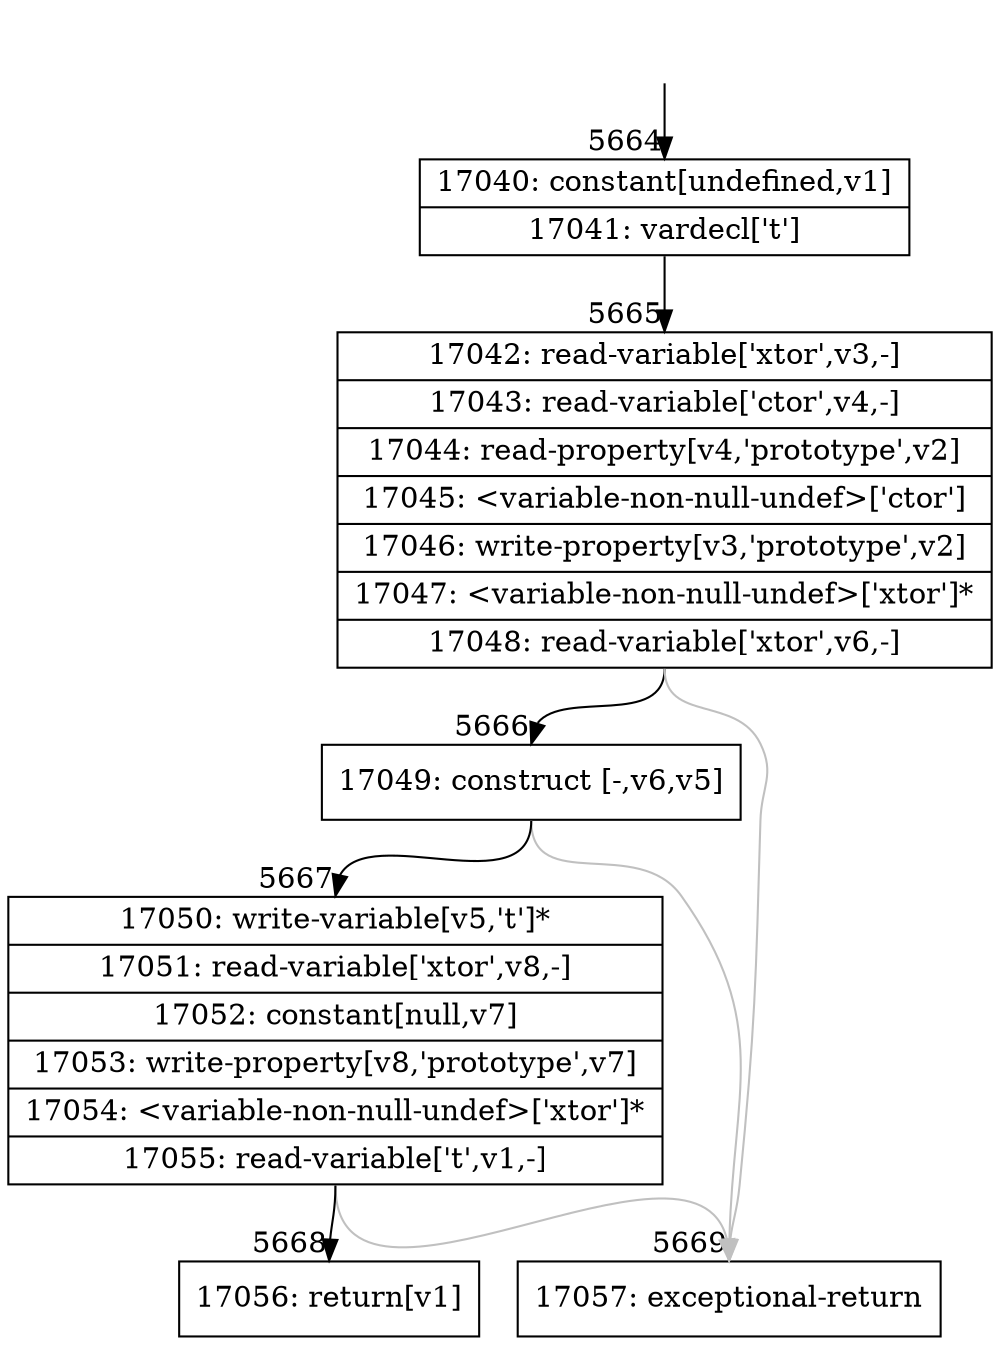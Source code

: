 digraph {
rankdir="TD"
BB_entry390[shape=none,label=""];
BB_entry390 -> BB5664 [tailport=s, headport=n, headlabel="    5664"]
BB5664 [shape=record label="{17040: constant[undefined,v1]|17041: vardecl['t']}" ] 
BB5664 -> BB5665 [tailport=s, headport=n, headlabel="      5665"]
BB5665 [shape=record label="{17042: read-variable['xtor',v3,-]|17043: read-variable['ctor',v4,-]|17044: read-property[v4,'prototype',v2]|17045: \<variable-non-null-undef\>['ctor']|17046: write-property[v3,'prototype',v2]|17047: \<variable-non-null-undef\>['xtor']*|17048: read-variable['xtor',v6,-]}" ] 
BB5665 -> BB5666 [tailport=s, headport=n, headlabel="      5666"]
BB5665 -> BB5669 [tailport=s, headport=n, color=gray, headlabel="      5669"]
BB5666 [shape=record label="{17049: construct [-,v6,v5]}" ] 
BB5666 -> BB5667 [tailport=s, headport=n, headlabel="      5667"]
BB5666 -> BB5669 [tailport=s, headport=n, color=gray]
BB5667 [shape=record label="{17050: write-variable[v5,'t']*|17051: read-variable['xtor',v8,-]|17052: constant[null,v7]|17053: write-property[v8,'prototype',v7]|17054: \<variable-non-null-undef\>['xtor']*|17055: read-variable['t',v1,-]}" ] 
BB5667 -> BB5668 [tailport=s, headport=n, headlabel="      5668"]
BB5667 -> BB5669 [tailport=s, headport=n, color=gray]
BB5668 [shape=record label="{17056: return[v1]}" ] 
BB5669 [shape=record label="{17057: exceptional-return}" ] 
//#$~ 7691
}

